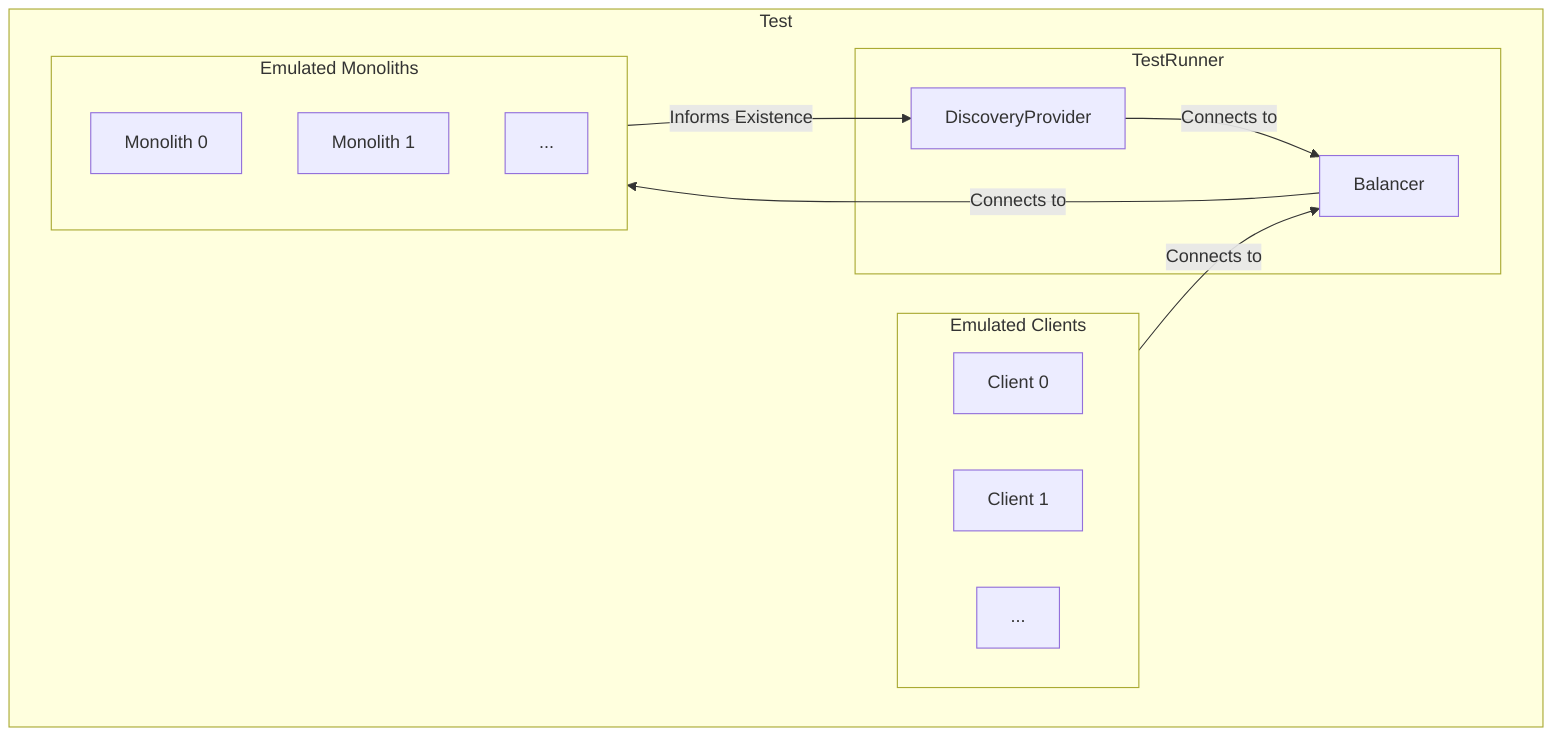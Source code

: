 flowchart TD
    subgraph Test

    subgraph TestRunner
    DiscoveryProvider
    Balancer
    DiscoveryProvider -- Connects to --> Balancer
    end

    subgraph Clients[Emulated Clients]
    direction LR
    c0[Client 0]
    c1[Client 1]
    cn[...]
    end

    subgraph Monoliths[Emulated Monoliths]
    direction TB
    m0[Monolith 0]
    m1[Monolith 1]
    mn[...]
    end

    Balancer -- Connects to --> Monoliths
    Clients -- Connects to --> Balancer

    Monoliths -- Informs Existence --> DiscoveryProvider
    end